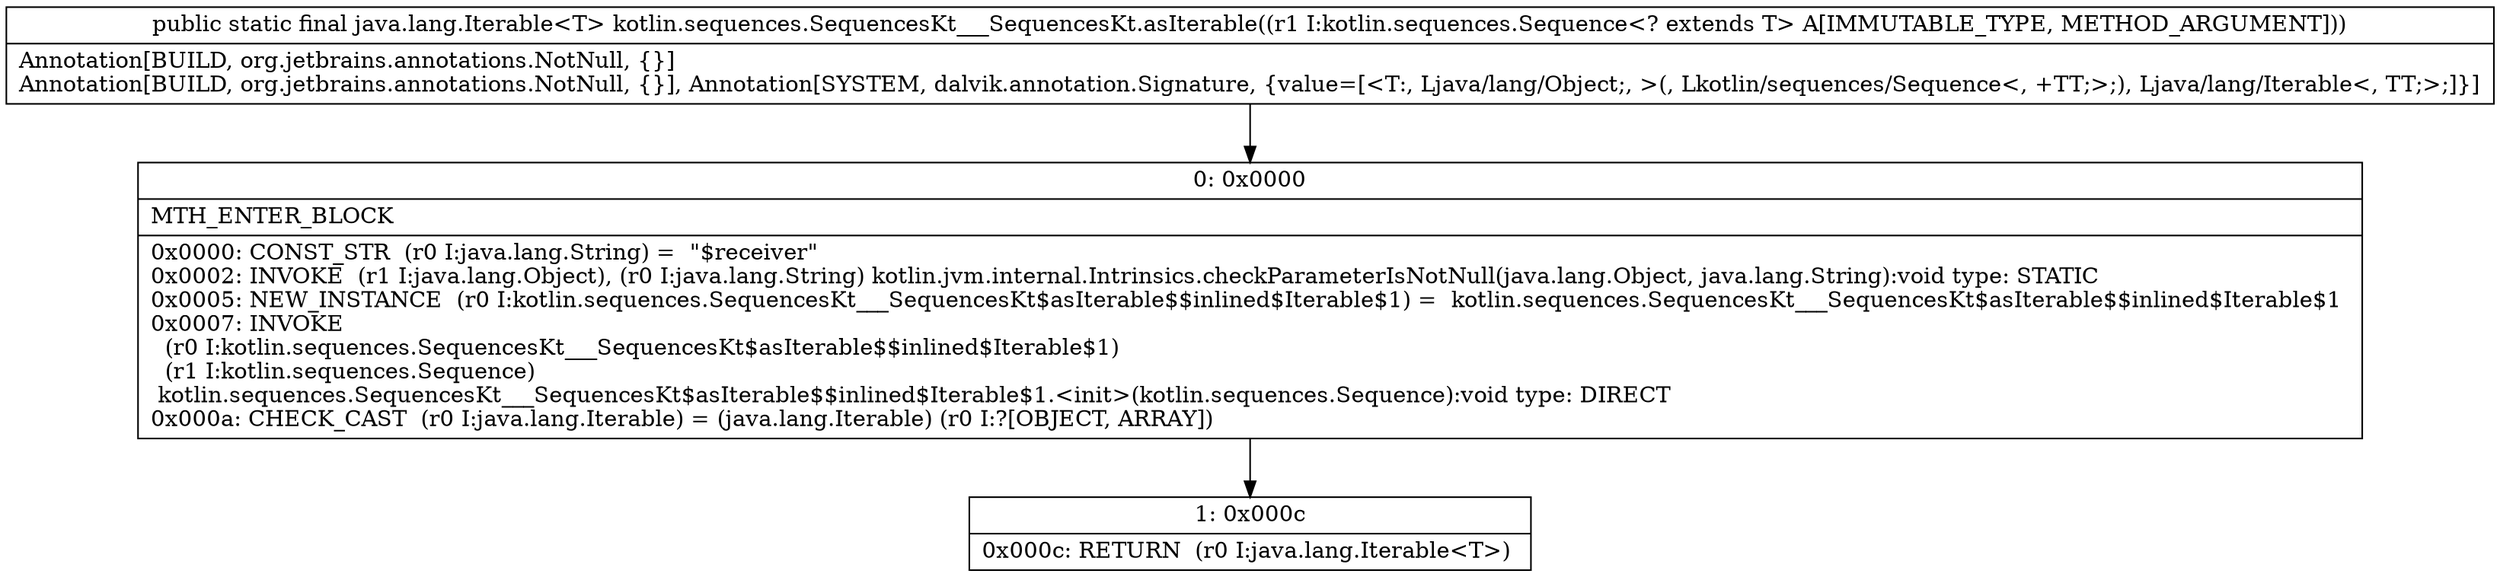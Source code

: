 digraph "CFG forkotlin.sequences.SequencesKt___SequencesKt.asIterable(Lkotlin\/sequences\/Sequence;)Ljava\/lang\/Iterable;" {
Node_0 [shape=record,label="{0\:\ 0x0000|MTH_ENTER_BLOCK\l|0x0000: CONST_STR  (r0 I:java.lang.String) =  \"$receiver\" \l0x0002: INVOKE  (r1 I:java.lang.Object), (r0 I:java.lang.String) kotlin.jvm.internal.Intrinsics.checkParameterIsNotNull(java.lang.Object, java.lang.String):void type: STATIC \l0x0005: NEW_INSTANCE  (r0 I:kotlin.sequences.SequencesKt___SequencesKt$asIterable$$inlined$Iterable$1) =  kotlin.sequences.SequencesKt___SequencesKt$asIterable$$inlined$Iterable$1 \l0x0007: INVOKE  \l  (r0 I:kotlin.sequences.SequencesKt___SequencesKt$asIterable$$inlined$Iterable$1)\l  (r1 I:kotlin.sequences.Sequence)\l kotlin.sequences.SequencesKt___SequencesKt$asIterable$$inlined$Iterable$1.\<init\>(kotlin.sequences.Sequence):void type: DIRECT \l0x000a: CHECK_CAST  (r0 I:java.lang.Iterable) = (java.lang.Iterable) (r0 I:?[OBJECT, ARRAY]) \l}"];
Node_1 [shape=record,label="{1\:\ 0x000c|0x000c: RETURN  (r0 I:java.lang.Iterable\<T\>) \l}"];
MethodNode[shape=record,label="{public static final java.lang.Iterable\<T\> kotlin.sequences.SequencesKt___SequencesKt.asIterable((r1 I:kotlin.sequences.Sequence\<? extends T\> A[IMMUTABLE_TYPE, METHOD_ARGUMENT]))  | Annotation[BUILD, org.jetbrains.annotations.NotNull, \{\}]\lAnnotation[BUILD, org.jetbrains.annotations.NotNull, \{\}], Annotation[SYSTEM, dalvik.annotation.Signature, \{value=[\<T:, Ljava\/lang\/Object;, \>(, Lkotlin\/sequences\/Sequence\<, +TT;\>;), Ljava\/lang\/Iterable\<, TT;\>;]\}]\l}"];
MethodNode -> Node_0;
Node_0 -> Node_1;
}

